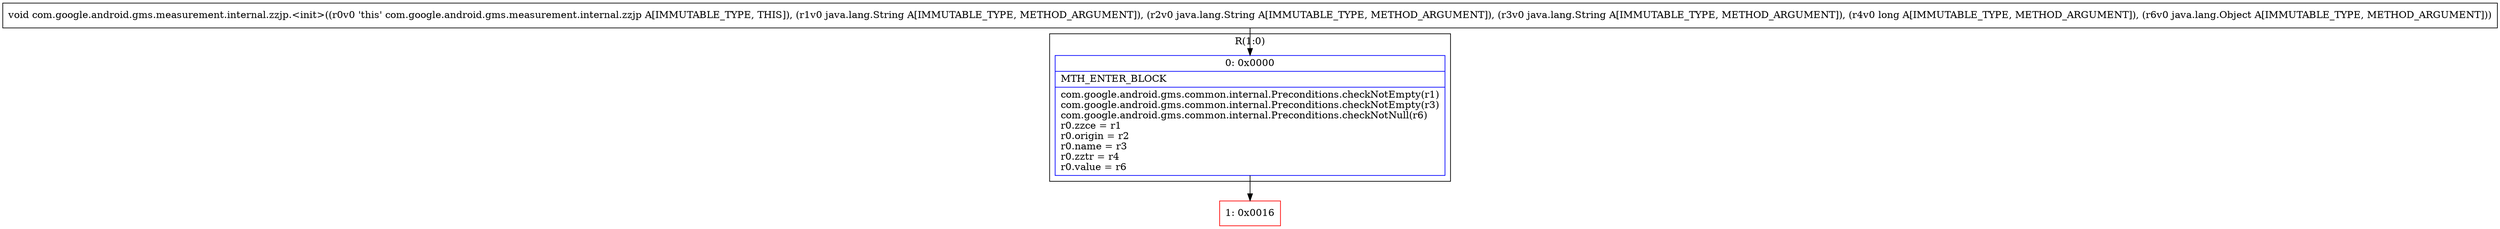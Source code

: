 digraph "CFG forcom.google.android.gms.measurement.internal.zzjp.\<init\>(Ljava\/lang\/String;Ljava\/lang\/String;Ljava\/lang\/String;JLjava\/lang\/Object;)V" {
subgraph cluster_Region_385933246 {
label = "R(1:0)";
node [shape=record,color=blue];
Node_0 [shape=record,label="{0\:\ 0x0000|MTH_ENTER_BLOCK\l|com.google.android.gms.common.internal.Preconditions.checkNotEmpty(r1)\lcom.google.android.gms.common.internal.Preconditions.checkNotEmpty(r3)\lcom.google.android.gms.common.internal.Preconditions.checkNotNull(r6)\lr0.zzce = r1\lr0.origin = r2\lr0.name = r3\lr0.zztr = r4\lr0.value = r6\l}"];
}
Node_1 [shape=record,color=red,label="{1\:\ 0x0016}"];
MethodNode[shape=record,label="{void com.google.android.gms.measurement.internal.zzjp.\<init\>((r0v0 'this' com.google.android.gms.measurement.internal.zzjp A[IMMUTABLE_TYPE, THIS]), (r1v0 java.lang.String A[IMMUTABLE_TYPE, METHOD_ARGUMENT]), (r2v0 java.lang.String A[IMMUTABLE_TYPE, METHOD_ARGUMENT]), (r3v0 java.lang.String A[IMMUTABLE_TYPE, METHOD_ARGUMENT]), (r4v0 long A[IMMUTABLE_TYPE, METHOD_ARGUMENT]), (r6v0 java.lang.Object A[IMMUTABLE_TYPE, METHOD_ARGUMENT])) }"];
MethodNode -> Node_0;
Node_0 -> Node_1;
}

